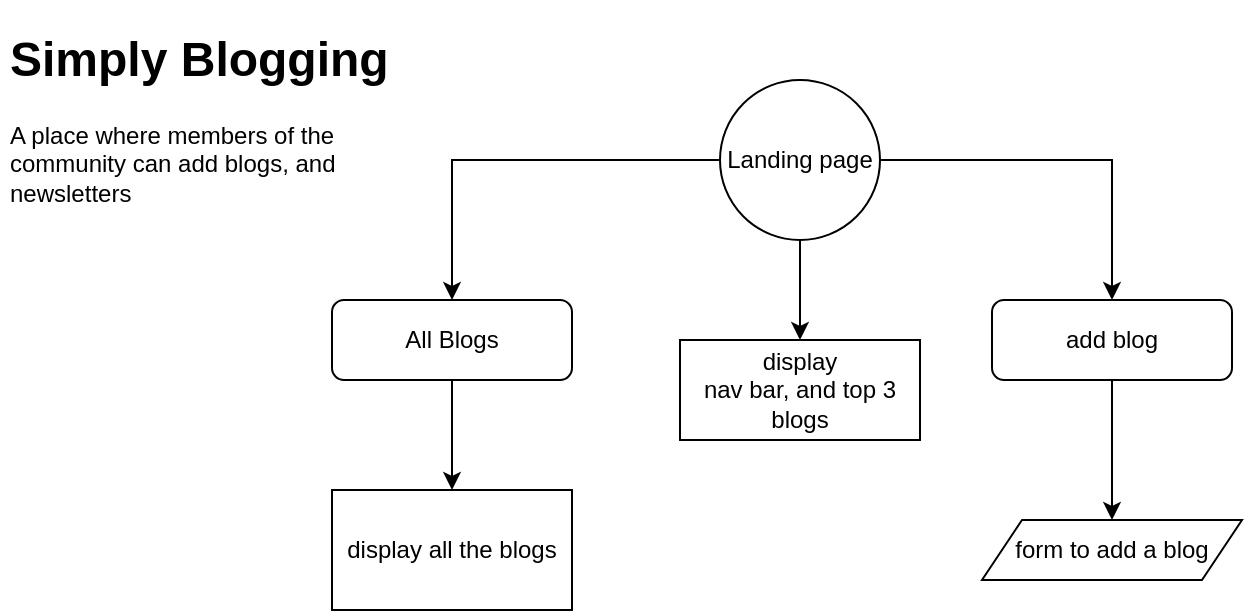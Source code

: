 <mxfile version="20.8.10" type="device"><diagram id="C5RBs43oDa-KdzZeNtuy" name="Page-1"><mxGraphModel dx="821" dy="531" grid="1" gridSize="10" guides="1" tooltips="1" connect="1" arrows="1" fold="1" page="1" pageScale="1" pageWidth="827" pageHeight="1169" math="0" shadow="0"><root><mxCell id="WIyWlLk6GJQsqaUBKTNV-0"/><mxCell id="WIyWlLk6GJQsqaUBKTNV-1" parent="WIyWlLk6GJQsqaUBKTNV-0"/><mxCell id="yzH4YsKCrvvafxj3JGny-13" value="" style="edgeStyle=orthogonalEdgeStyle;rounded=0;orthogonalLoop=1;jettySize=auto;html=1;elbow=vertical;" edge="1" parent="WIyWlLk6GJQsqaUBKTNV-1" source="WIyWlLk6GJQsqaUBKTNV-3" target="yzH4YsKCrvvafxj3JGny-4"><mxGeometry relative="1" as="geometry"/></mxCell><mxCell id="WIyWlLk6GJQsqaUBKTNV-3" value="All Blogs" style="rounded=1;whiteSpace=wrap;html=1;fontSize=12;glass=0;strokeWidth=1;shadow=0;" parent="WIyWlLk6GJQsqaUBKTNV-1" vertex="1"><mxGeometry x="186" y="160" width="120" height="40" as="geometry"/></mxCell><mxCell id="yzH4YsKCrvvafxj3JGny-10" value="" style="edgeStyle=orthogonalEdgeStyle;rounded=0;orthogonalLoop=1;jettySize=auto;html=1;" edge="1" parent="WIyWlLk6GJQsqaUBKTNV-1" source="yzH4YsKCrvvafxj3JGny-0" target="yzH4YsKCrvvafxj3JGny-8"><mxGeometry relative="1" as="geometry"/></mxCell><mxCell id="yzH4YsKCrvvafxj3JGny-0" value="Landing page" style="ellipse;whiteSpace=wrap;html=1;aspect=fixed;" vertex="1" parent="WIyWlLk6GJQsqaUBKTNV-1"><mxGeometry x="380" y="50" width="80" height="80" as="geometry"/></mxCell><mxCell id="yzH4YsKCrvvafxj3JGny-3" value="form to add a blog" style="shape=parallelogram;perimeter=parallelogramPerimeter;whiteSpace=wrap;html=1;fixedSize=1;" vertex="1" parent="WIyWlLk6GJQsqaUBKTNV-1"><mxGeometry x="511" y="270" width="130" height="30" as="geometry"/></mxCell><mxCell id="yzH4YsKCrvvafxj3JGny-4" value="display all the blogs" style="rounded=0;whiteSpace=wrap;html=1;" vertex="1" parent="WIyWlLk6GJQsqaUBKTNV-1"><mxGeometry x="186" y="255" width="120" height="60" as="geometry"/></mxCell><mxCell id="yzH4YsKCrvvafxj3JGny-14" value="" style="edgeStyle=orthogonalEdgeStyle;rounded=0;orthogonalLoop=1;jettySize=auto;html=1;elbow=vertical;" edge="1" parent="WIyWlLk6GJQsqaUBKTNV-1" source="yzH4YsKCrvvafxj3JGny-5" target="yzH4YsKCrvvafxj3JGny-3"><mxGeometry relative="1" as="geometry"/></mxCell><mxCell id="yzH4YsKCrvvafxj3JGny-5" value="add blog" style="rounded=1;whiteSpace=wrap;html=1;fontSize=12;glass=0;strokeWidth=1;shadow=0;" vertex="1" parent="WIyWlLk6GJQsqaUBKTNV-1"><mxGeometry x="516" y="160" width="120" height="40" as="geometry"/></mxCell><mxCell id="yzH4YsKCrvvafxj3JGny-8" value="display &lt;br&gt;nav bar, and top 3 blogs" style="rounded=0;whiteSpace=wrap;html=1;" vertex="1" parent="WIyWlLk6GJQsqaUBKTNV-1"><mxGeometry x="360" y="180" width="120" height="50" as="geometry"/></mxCell><mxCell id="yzH4YsKCrvvafxj3JGny-11" value="" style="endArrow=classic;html=1;rounded=0;exitX=0;exitY=0.5;exitDx=0;exitDy=0;entryX=0.5;entryY=0;entryDx=0;entryDy=0;edgeStyle=orthogonalEdgeStyle;elbow=vertical;" edge="1" parent="WIyWlLk6GJQsqaUBKTNV-1" source="yzH4YsKCrvvafxj3JGny-0" target="WIyWlLk6GJQsqaUBKTNV-3"><mxGeometry width="50" height="50" relative="1" as="geometry"><mxPoint x="426" y="270" as="sourcePoint"/><mxPoint x="476" y="220" as="targetPoint"/></mxGeometry></mxCell><mxCell id="yzH4YsKCrvvafxj3JGny-12" value="" style="endArrow=classic;html=1;rounded=0;elbow=vertical;exitX=1;exitY=0.5;exitDx=0;exitDy=0;edgeStyle=orthogonalEdgeStyle;" edge="1" parent="WIyWlLk6GJQsqaUBKTNV-1" source="yzH4YsKCrvvafxj3JGny-0" target="yzH4YsKCrvvafxj3JGny-5"><mxGeometry width="50" height="50" relative="1" as="geometry"><mxPoint x="426" y="270" as="sourcePoint"/><mxPoint x="476" y="220" as="targetPoint"/></mxGeometry></mxCell><mxCell id="yzH4YsKCrvvafxj3JGny-15" value="&lt;h1&gt;Simply Blogging&lt;/h1&gt;&lt;p&gt;A place where members of the community can add blogs, and newsletters&lt;/p&gt;" style="text;html=1;strokeColor=none;fillColor=none;spacing=5;spacingTop=-20;whiteSpace=wrap;overflow=hidden;rounded=0;" vertex="1" parent="WIyWlLk6GJQsqaUBKTNV-1"><mxGeometry x="20" y="20" width="200" height="120" as="geometry"/></mxCell></root></mxGraphModel></diagram></mxfile>
